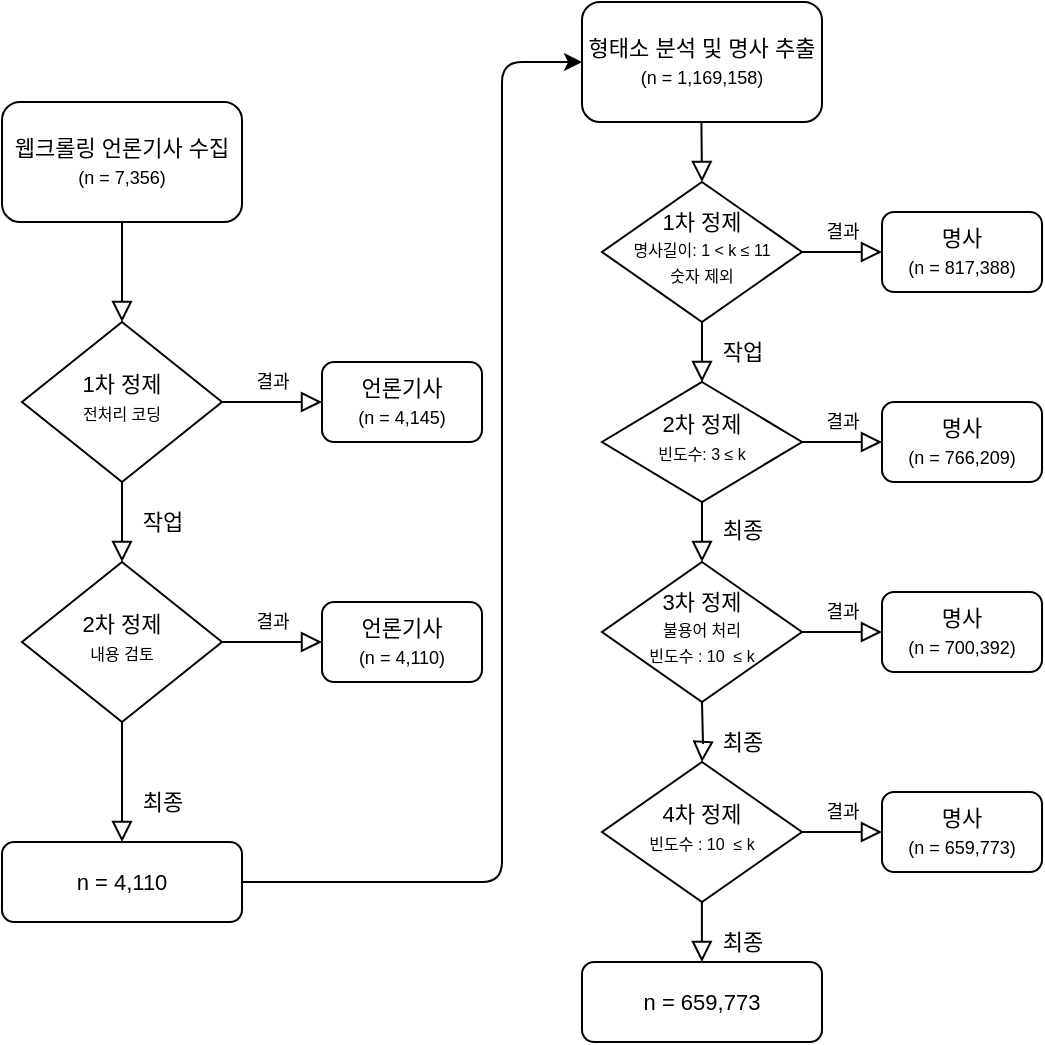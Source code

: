 <mxfile version="14.9.8" type="github">
  <diagram id="C5RBs43oDa-KdzZeNtuy" name="Page-1">
    <mxGraphModel dx="894" dy="1163" grid="1" gridSize="10" guides="1" tooltips="1" connect="1" arrows="1" fold="1" page="1" pageScale="1" pageWidth="827" pageHeight="1169" math="0" shadow="0">
      <root>
        <mxCell id="WIyWlLk6GJQsqaUBKTNV-0" />
        <mxCell id="WIyWlLk6GJQsqaUBKTNV-1" parent="WIyWlLk6GJQsqaUBKTNV-0" />
        <mxCell id="WIyWlLk6GJQsqaUBKTNV-2" value="" style="rounded=0;html=1;jettySize=auto;orthogonalLoop=1;fontSize=11;endArrow=block;endFill=0;endSize=8;strokeWidth=1;shadow=0;labelBackgroundColor=none;edgeStyle=orthogonalEdgeStyle;" parent="WIyWlLk6GJQsqaUBKTNV-1" source="WIyWlLk6GJQsqaUBKTNV-3" target="WIyWlLk6GJQsqaUBKTNV-6" edge="1">
          <mxGeometry relative="1" as="geometry" />
        </mxCell>
        <mxCell id="WIyWlLk6GJQsqaUBKTNV-3" value="웹크롤링 언론기사 수집&lt;br style=&quot;font-size: 11px&quot;&gt;&lt;font style=&quot;font-size: 9px&quot;&gt;(n = 7,356)&lt;/font&gt;" style="rounded=1;whiteSpace=wrap;html=1;fontSize=11;glass=0;strokeWidth=1;shadow=0;" parent="WIyWlLk6GJQsqaUBKTNV-1" vertex="1">
          <mxGeometry x="160" y="60" width="120" height="60" as="geometry" />
        </mxCell>
        <mxCell id="WIyWlLk6GJQsqaUBKTNV-4" value="작업" style="rounded=0;html=1;jettySize=auto;orthogonalLoop=1;fontSize=11;endArrow=block;endFill=0;endSize=8;strokeWidth=1;shadow=0;labelBackgroundColor=none;edgeStyle=orthogonalEdgeStyle;" parent="WIyWlLk6GJQsqaUBKTNV-1" source="WIyWlLk6GJQsqaUBKTNV-6" target="WIyWlLk6GJQsqaUBKTNV-10" edge="1">
          <mxGeometry y="20" relative="1" as="geometry">
            <mxPoint as="offset" />
          </mxGeometry>
        </mxCell>
        <mxCell id="WIyWlLk6GJQsqaUBKTNV-5" value="결과" style="edgeStyle=orthogonalEdgeStyle;rounded=0;html=1;jettySize=auto;orthogonalLoop=1;fontSize=9;endArrow=block;endFill=0;endSize=8;strokeWidth=1;shadow=0;labelBackgroundColor=none;" parent="WIyWlLk6GJQsqaUBKTNV-1" source="WIyWlLk6GJQsqaUBKTNV-6" target="WIyWlLk6GJQsqaUBKTNV-7" edge="1">
          <mxGeometry y="10" relative="1" as="geometry">
            <mxPoint as="offset" />
          </mxGeometry>
        </mxCell>
        <mxCell id="WIyWlLk6GJQsqaUBKTNV-6" value="1차 정제&lt;br style=&quot;font-size: 11px&quot;&gt;&lt;font style=&quot;font-size: 8px&quot;&gt;전처리 코딩&lt;/font&gt;" style="rhombus;whiteSpace=wrap;html=1;shadow=0;fontFamily=Helvetica;fontSize=11;align=center;strokeWidth=1;spacing=6;spacingTop=-4;" parent="WIyWlLk6GJQsqaUBKTNV-1" vertex="1">
          <mxGeometry x="170" y="170" width="100" height="80" as="geometry" />
        </mxCell>
        <mxCell id="WIyWlLk6GJQsqaUBKTNV-7" value="언론기사&lt;br style=&quot;font-size: 11px&quot;&gt;&lt;font style=&quot;font-size: 9px&quot;&gt;(n = 4,145)&lt;/font&gt;" style="rounded=1;whiteSpace=wrap;html=1;fontSize=11;glass=0;strokeWidth=1;shadow=0;" parent="WIyWlLk6GJQsqaUBKTNV-1" vertex="1">
          <mxGeometry x="320" y="190" width="80" height="40" as="geometry" />
        </mxCell>
        <mxCell id="WIyWlLk6GJQsqaUBKTNV-8" value="최종" style="rounded=0;html=1;jettySize=auto;orthogonalLoop=1;fontSize=11;endArrow=block;endFill=0;endSize=8;strokeWidth=1;shadow=0;labelBackgroundColor=none;edgeStyle=orthogonalEdgeStyle;" parent="WIyWlLk6GJQsqaUBKTNV-1" source="WIyWlLk6GJQsqaUBKTNV-10" target="WIyWlLk6GJQsqaUBKTNV-11" edge="1">
          <mxGeometry x="0.333" y="20" relative="1" as="geometry">
            <mxPoint as="offset" />
          </mxGeometry>
        </mxCell>
        <mxCell id="WIyWlLk6GJQsqaUBKTNV-9" value="결과" style="edgeStyle=orthogonalEdgeStyle;rounded=0;html=1;jettySize=auto;orthogonalLoop=1;fontSize=9;endArrow=block;endFill=0;endSize=8;strokeWidth=1;shadow=0;labelBackgroundColor=none;" parent="WIyWlLk6GJQsqaUBKTNV-1" source="WIyWlLk6GJQsqaUBKTNV-10" target="WIyWlLk6GJQsqaUBKTNV-12" edge="1">
          <mxGeometry y="10" relative="1" as="geometry">
            <mxPoint as="offset" />
          </mxGeometry>
        </mxCell>
        <mxCell id="WIyWlLk6GJQsqaUBKTNV-10" value="2차 정제&lt;br style=&quot;font-size: 11px&quot;&gt;&lt;font style=&quot;font-size: 8px&quot;&gt;내용 검토&lt;/font&gt;" style="rhombus;whiteSpace=wrap;html=1;shadow=0;fontFamily=Helvetica;fontSize=11;align=center;strokeWidth=1;spacing=6;spacingTop=-4;" parent="WIyWlLk6GJQsqaUBKTNV-1" vertex="1">
          <mxGeometry x="170" y="290" width="100" height="80" as="geometry" />
        </mxCell>
        <mxCell id="WIyWlLk6GJQsqaUBKTNV-11" value="n = 4,110" style="rounded=1;whiteSpace=wrap;html=1;fontSize=11;glass=0;strokeWidth=1;shadow=0;" parent="WIyWlLk6GJQsqaUBKTNV-1" vertex="1">
          <mxGeometry x="160" y="430" width="120" height="40" as="geometry" />
        </mxCell>
        <mxCell id="WIyWlLk6GJQsqaUBKTNV-12" value="언론기사&lt;br style=&quot;font-size: 11px&quot;&gt;&lt;font style=&quot;font-size: 9px&quot;&gt;(n = 4,110)&lt;/font&gt;" style="rounded=1;whiteSpace=wrap;html=1;fontSize=11;glass=0;strokeWidth=1;shadow=0;" parent="WIyWlLk6GJQsqaUBKTNV-1" vertex="1">
          <mxGeometry x="320" y="310" width="80" height="40" as="geometry" />
        </mxCell>
        <mxCell id="o_Thwpqc5d8Y5QQ_MUpu-1" value="" style="endArrow=classic;html=1;exitX=1;exitY=0.5;exitDx=0;exitDy=0;entryX=0;entryY=0.5;entryDx=0;entryDy=0;" edge="1" parent="WIyWlLk6GJQsqaUBKTNV-1" source="WIyWlLk6GJQsqaUBKTNV-11" target="o_Thwpqc5d8Y5QQ_MUpu-2">
          <mxGeometry width="50" height="50" relative="1" as="geometry">
            <mxPoint x="350" y="370" as="sourcePoint" />
            <mxPoint x="450" y="90" as="targetPoint" />
            <Array as="points">
              <mxPoint x="410" y="450" />
              <mxPoint x="410" y="40" />
            </Array>
          </mxGeometry>
        </mxCell>
        <mxCell id="o_Thwpqc5d8Y5QQ_MUpu-2" value="형태소 분석 및 명사 추출&lt;br&gt;&lt;font style=&quot;font-size: 9px&quot;&gt;(n = 1,169,158)&lt;/font&gt;" style="rounded=1;whiteSpace=wrap;html=1;fontSize=11;" vertex="1" parent="WIyWlLk6GJQsqaUBKTNV-1">
          <mxGeometry x="450" y="10" width="120" height="60" as="geometry" />
        </mxCell>
        <mxCell id="o_Thwpqc5d8Y5QQ_MUpu-3" value="작업" style="rounded=0;html=1;jettySize=auto;orthogonalLoop=1;fontSize=11;endArrow=block;endFill=0;endSize=8;strokeWidth=1;shadow=0;labelBackgroundColor=none;edgeStyle=orthogonalEdgeStyle;" edge="1" parent="WIyWlLk6GJQsqaUBKTNV-1" source="o_Thwpqc5d8Y5QQ_MUpu-5" target="o_Thwpqc5d8Y5QQ_MUpu-9">
          <mxGeometry y="20" relative="1" as="geometry">
            <mxPoint as="offset" />
            <Array as="points">
              <mxPoint x="510" y="200" />
              <mxPoint x="510" y="200" />
            </Array>
          </mxGeometry>
        </mxCell>
        <mxCell id="o_Thwpqc5d8Y5QQ_MUpu-4" value="결과" style="edgeStyle=orthogonalEdgeStyle;rounded=0;html=1;jettySize=auto;orthogonalLoop=1;fontSize=9;endArrow=block;endFill=0;endSize=8;strokeWidth=1;shadow=0;labelBackgroundColor=none;" edge="1" parent="WIyWlLk6GJQsqaUBKTNV-1" source="o_Thwpqc5d8Y5QQ_MUpu-5" target="o_Thwpqc5d8Y5QQ_MUpu-6">
          <mxGeometry y="10" relative="1" as="geometry">
            <mxPoint as="offset" />
          </mxGeometry>
        </mxCell>
        <mxCell id="o_Thwpqc5d8Y5QQ_MUpu-5" value="1차 정제&lt;br style=&quot;font-size: 11px&quot;&gt;&lt;font style=&quot;font-size: 8px&quot;&gt;명사길이: 1 &amp;lt; k ≤ 11&lt;br&gt;숫자 제외&lt;/font&gt;" style="rhombus;whiteSpace=wrap;html=1;shadow=0;fontFamily=Helvetica;fontSize=11;align=center;strokeWidth=1;spacing=6;spacingTop=-4;" vertex="1" parent="WIyWlLk6GJQsqaUBKTNV-1">
          <mxGeometry x="460" y="100" width="100" height="70" as="geometry" />
        </mxCell>
        <mxCell id="o_Thwpqc5d8Y5QQ_MUpu-6" value="명사&lt;br&gt;&lt;font style=&quot;font-size: 9px&quot;&gt;(n = 817,388)&lt;/font&gt;" style="rounded=1;whiteSpace=wrap;html=1;fontSize=11;glass=0;strokeWidth=1;shadow=0;" vertex="1" parent="WIyWlLk6GJQsqaUBKTNV-1">
          <mxGeometry x="600" y="115" width="80" height="40" as="geometry" />
        </mxCell>
        <mxCell id="o_Thwpqc5d8Y5QQ_MUpu-7" value="최종" style="rounded=0;html=1;jettySize=auto;orthogonalLoop=1;fontSize=11;endArrow=block;endFill=0;endSize=8;strokeWidth=1;shadow=0;labelBackgroundColor=none;edgeStyle=orthogonalEdgeStyle;" edge="1" parent="WIyWlLk6GJQsqaUBKTNV-1" source="o_Thwpqc5d8Y5QQ_MUpu-9" target="o_Thwpqc5d8Y5QQ_MUpu-14">
          <mxGeometry x="0.333" y="20" relative="1" as="geometry">
            <mxPoint as="offset" />
          </mxGeometry>
        </mxCell>
        <mxCell id="o_Thwpqc5d8Y5QQ_MUpu-8" value="결과" style="edgeStyle=orthogonalEdgeStyle;rounded=0;html=1;jettySize=auto;orthogonalLoop=1;fontSize=9;endArrow=block;endFill=0;endSize=8;strokeWidth=1;shadow=0;labelBackgroundColor=none;" edge="1" parent="WIyWlLk6GJQsqaUBKTNV-1" source="o_Thwpqc5d8Y5QQ_MUpu-9" target="o_Thwpqc5d8Y5QQ_MUpu-11">
          <mxGeometry y="10" relative="1" as="geometry">
            <mxPoint as="offset" />
          </mxGeometry>
        </mxCell>
        <mxCell id="o_Thwpqc5d8Y5QQ_MUpu-9" value="2차 정제&lt;br style=&quot;font-size: 11px&quot;&gt;&lt;font style=&quot;font-size: 8px&quot;&gt;빈도수: 3 ≤ k&lt;br&gt;&lt;/font&gt;" style="rhombus;whiteSpace=wrap;html=1;shadow=0;fontFamily=Helvetica;fontSize=11;align=center;strokeWidth=1;spacing=6;spacingTop=-4;" vertex="1" parent="WIyWlLk6GJQsqaUBKTNV-1">
          <mxGeometry x="460" y="200" width="100" height="60" as="geometry" />
        </mxCell>
        <mxCell id="o_Thwpqc5d8Y5QQ_MUpu-10" value="n = 659,773" style="rounded=1;whiteSpace=wrap;html=1;fontSize=11;glass=0;strokeWidth=1;shadow=0;" vertex="1" parent="WIyWlLk6GJQsqaUBKTNV-1">
          <mxGeometry x="450" y="490" width="120" height="40" as="geometry" />
        </mxCell>
        <mxCell id="o_Thwpqc5d8Y5QQ_MUpu-11" value="명사&lt;br&gt;&lt;font style=&quot;font-size: 9px&quot;&gt;(n = 766,209)&lt;/font&gt;" style="rounded=1;whiteSpace=wrap;html=1;fontSize=11;glass=0;strokeWidth=1;shadow=0;" vertex="1" parent="WIyWlLk6GJQsqaUBKTNV-1">
          <mxGeometry x="600" y="210" width="80" height="40" as="geometry" />
        </mxCell>
        <mxCell id="o_Thwpqc5d8Y5QQ_MUpu-12" value="" style="rounded=0;html=1;jettySize=auto;orthogonalLoop=1;fontSize=11;endArrow=block;endFill=0;endSize=8;strokeWidth=1;shadow=0;labelBackgroundColor=none;edgeStyle=orthogonalEdgeStyle;" edge="1" parent="WIyWlLk6GJQsqaUBKTNV-1">
          <mxGeometry relative="1" as="geometry">
            <mxPoint x="509.71" y="70" as="sourcePoint" />
            <mxPoint x="510" y="100" as="targetPoint" />
          </mxGeometry>
        </mxCell>
        <mxCell id="o_Thwpqc5d8Y5QQ_MUpu-14" value="3차 정제&lt;br style=&quot;font-size: 8px&quot;&gt;&lt;font style=&quot;font-size: 8px&quot;&gt;불용어 처리&lt;br&gt;빈도수 : 10&amp;nbsp;&amp;nbsp;≤ k&lt;br&gt;&lt;/font&gt;" style="rhombus;whiteSpace=wrap;html=1;shadow=0;fontFamily=Helvetica;fontSize=11;align=center;strokeWidth=1;spacing=6;spacingTop=-4;" vertex="1" parent="WIyWlLk6GJQsqaUBKTNV-1">
          <mxGeometry x="460" y="290" width="100" height="70" as="geometry" />
        </mxCell>
        <mxCell id="o_Thwpqc5d8Y5QQ_MUpu-17" value="결과" style="edgeStyle=orthogonalEdgeStyle;rounded=0;html=1;jettySize=auto;orthogonalLoop=1;fontSize=9;endArrow=block;endFill=0;endSize=8;strokeWidth=1;shadow=0;labelBackgroundColor=none;" edge="1" parent="WIyWlLk6GJQsqaUBKTNV-1" target="o_Thwpqc5d8Y5QQ_MUpu-18">
          <mxGeometry y="10" relative="1" as="geometry">
            <mxPoint as="offset" />
            <mxPoint x="560.0" y="325.0" as="sourcePoint" />
            <Array as="points">
              <mxPoint x="580" y="325" />
              <mxPoint x="580" y="325" />
            </Array>
          </mxGeometry>
        </mxCell>
        <mxCell id="o_Thwpqc5d8Y5QQ_MUpu-18" value="명사&lt;br&gt;&lt;font style=&quot;font-size: 9px&quot;&gt;(n = 700,392)&lt;/font&gt;" style="rounded=1;whiteSpace=wrap;html=1;fontSize=11;glass=0;strokeWidth=1;shadow=0;" vertex="1" parent="WIyWlLk6GJQsqaUBKTNV-1">
          <mxGeometry x="600" y="305" width="80" height="40" as="geometry" />
        </mxCell>
        <mxCell id="o_Thwpqc5d8Y5QQ_MUpu-19" value="최종" style="rounded=0;html=1;jettySize=auto;orthogonalLoop=1;fontSize=11;endArrow=block;endFill=0;endSize=8;strokeWidth=1;shadow=0;labelBackgroundColor=none;edgeStyle=orthogonalEdgeStyle;" edge="1" parent="WIyWlLk6GJQsqaUBKTNV-1">
          <mxGeometry x="0.333" y="20" relative="1" as="geometry">
            <mxPoint as="offset" />
            <mxPoint x="509.94" y="460.0" as="sourcePoint" />
            <mxPoint x="509.94" y="490.0" as="targetPoint" />
          </mxGeometry>
        </mxCell>
        <mxCell id="o_Thwpqc5d8Y5QQ_MUpu-24" value="최종" style="rounded=0;html=1;jettySize=auto;orthogonalLoop=1;fontSize=11;endArrow=block;endFill=0;endSize=8;strokeWidth=1;shadow=0;labelBackgroundColor=none;edgeStyle=orthogonalEdgeStyle;" edge="1" parent="WIyWlLk6GJQsqaUBKTNV-1" target="o_Thwpqc5d8Y5QQ_MUpu-25">
          <mxGeometry x="0.333" y="20" relative="1" as="geometry">
            <mxPoint as="offset" />
            <mxPoint x="510.0" y="360.0" as="sourcePoint" />
          </mxGeometry>
        </mxCell>
        <mxCell id="o_Thwpqc5d8Y5QQ_MUpu-25" value="4차 정제&lt;br style=&quot;font-size: 8px&quot;&gt;&lt;font style=&quot;font-size: 8px&quot;&gt;빈도수 : 10&amp;nbsp;&amp;nbsp;≤ k&lt;br&gt;&lt;/font&gt;" style="rhombus;whiteSpace=wrap;html=1;shadow=0;fontFamily=Helvetica;fontSize=11;align=center;strokeWidth=1;spacing=6;spacingTop=-4;" vertex="1" parent="WIyWlLk6GJQsqaUBKTNV-1">
          <mxGeometry x="460" y="390" width="100" height="70" as="geometry" />
        </mxCell>
        <mxCell id="o_Thwpqc5d8Y5QQ_MUpu-26" value="결과" style="edgeStyle=orthogonalEdgeStyle;rounded=0;html=1;jettySize=auto;orthogonalLoop=1;fontSize=9;endArrow=block;endFill=0;endSize=8;strokeWidth=1;shadow=0;labelBackgroundColor=none;" edge="1" parent="WIyWlLk6GJQsqaUBKTNV-1" target="o_Thwpqc5d8Y5QQ_MUpu-27">
          <mxGeometry y="10" relative="1" as="geometry">
            <mxPoint as="offset" />
            <mxPoint x="560.0" y="425.0" as="sourcePoint" />
            <Array as="points">
              <mxPoint x="580" y="425" />
              <mxPoint x="580" y="425" />
            </Array>
          </mxGeometry>
        </mxCell>
        <mxCell id="o_Thwpqc5d8Y5QQ_MUpu-27" value="명사&lt;br&gt;&lt;font style=&quot;font-size: 9px&quot;&gt;(n = 659,773)&lt;/font&gt;" style="rounded=1;whiteSpace=wrap;html=1;fontSize=11;glass=0;strokeWidth=1;shadow=0;" vertex="1" parent="WIyWlLk6GJQsqaUBKTNV-1">
          <mxGeometry x="600" y="405" width="80" height="40" as="geometry" />
        </mxCell>
      </root>
    </mxGraphModel>
  </diagram>
</mxfile>

